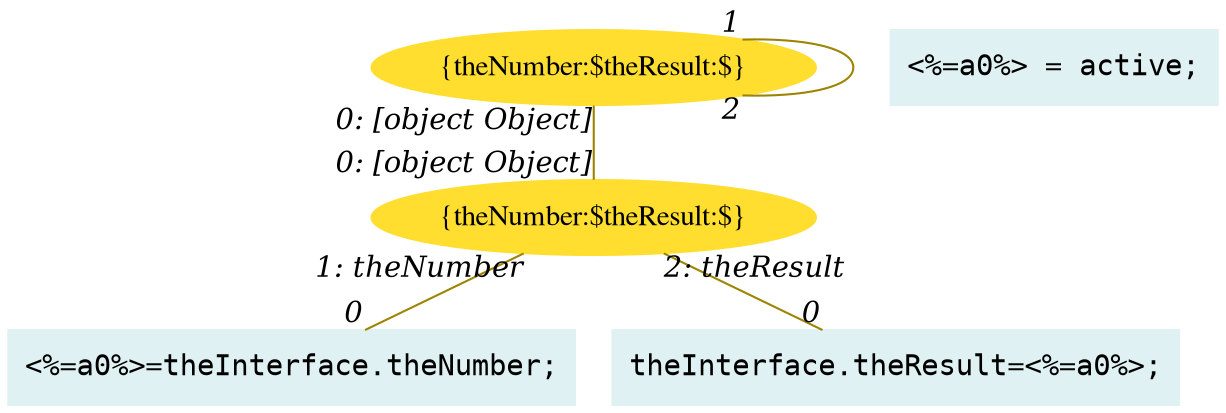 digraph g{node_7205 [shape="box", style="filled", color="#dff1f2", fontname="Courier", label="<%=a0%>=theInterface.theNumber;
" ]
node_7207 [shape="box", style="filled", color="#dff1f2", fontname="Courier", label="theInterface.theResult=<%=a0%>;
" ]
node_7209 [shape="ellipse", style="filled", color="#ffde2f", fontname="Times", label="{theNumber:$theResult:$}" ]
node_7225 [shape="ellipse", style="filled", color="#ffde2f", fontname="Times", label="{theNumber:$theResult:$}" ]
node_7230 [shape="box", style="filled", color="#dff1f2", fontname="Courier", label="<%=a0%> = active;
" ]
node_7209 -> node_7205 [dir=none, arrowHead=none, fontname="Times-Italic", arrowsize=1, color="#9d8400", label="",  headlabel="0", taillabel="1: theNumber" ]
node_7209 -> node_7207 [dir=none, arrowHead=none, fontname="Times-Italic", arrowsize=1, color="#9d8400", label="",  headlabel="0", taillabel="2: theResult" ]
node_7225 -> node_7209 [dir=none, arrowHead=none, fontname="Times-Italic", arrowsize=1, color="#9d8400", label="",  headlabel="0: [object Object]", taillabel="0: [object Object]" ]
node_7225 -> node_7225 [dir=none, arrowHead=none, fontname="Times-Italic", arrowsize=1, color="#9d8400", label="",  headlabel="2", taillabel="1" ]
}